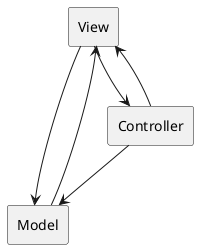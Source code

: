 @startuml

rectangle Model{
}

rectangle View{
}

rectangle Controller{
}

Controller --> View
Controller --> Model

View -> Model
Model --> View
View --> Controller

@enduml
